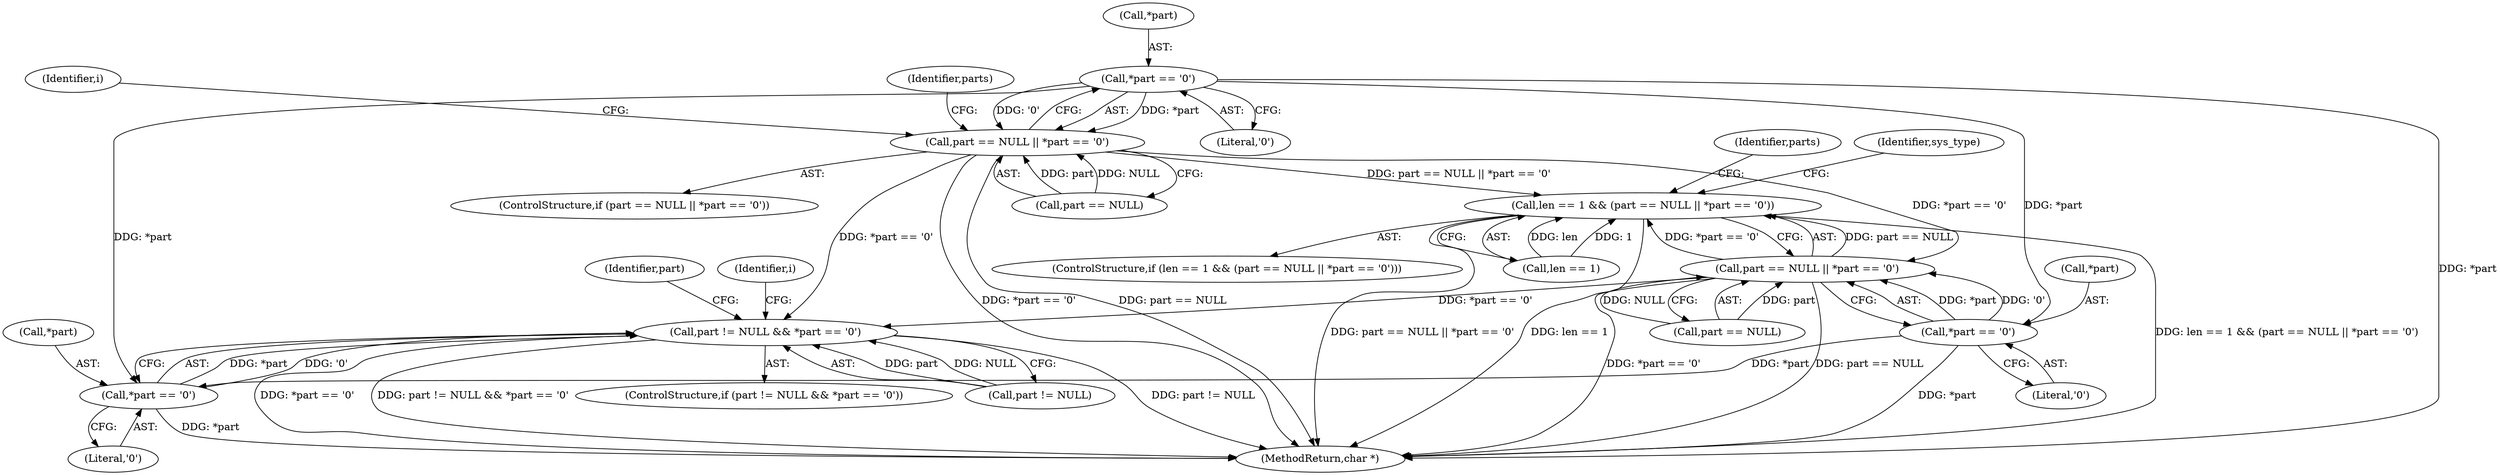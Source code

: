 digraph "0_mstdlib_db124b8f607dd0a40a9aef2d4d468fad433522a7_5@pointer" {
"1000164" [label="(Call,*part == '\0')"];
"1000160" [label="(Call,part == NULL || *part == '\0')"];
"1000182" [label="(Call,len == 1 && (part == NULL || *part == '\0'))"];
"1000186" [label="(Call,part == NULL || *part == '\0')"];
"1000231" [label="(Call,part != NULL && *part == '\0')"];
"1000190" [label="(Call,*part == '\0')"];
"1000235" [label="(Call,*part == '\0')"];
"1000236" [label="(Call,*part)"];
"1000186" [label="(Call,part == NULL || *part == '\0')"];
"1000230" [label="(ControlStructure,if (part != NULL && *part == '\0'))"];
"1000161" [label="(Call,part == NULL)"];
"1000181" [label="(ControlStructure,if (len == 1 && (part == NULL || *part == '\0')))"];
"1000160" [label="(Call,part == NULL || *part == '\0')"];
"1000159" [label="(ControlStructure,if (part == NULL || *part == '\0'))"];
"1000231" [label="(Call,part != NULL && *part == '\0')"];
"1000191" [label="(Call,*part)"];
"1000235" [label="(Call,*part == '\0')"];
"1000183" [label="(Call,len == 1)"];
"1000190" [label="(Call,*part == '\0')"];
"1000280" [label="(MethodReturn,char *)"];
"1000258" [label="(Identifier,part)"];
"1000165" [label="(Call,*part)"];
"1000193" [label="(Literal,'\0')"];
"1000182" [label="(Call,len == 1 && (part == NULL || *part == '\0'))"];
"1000167" [label="(Literal,'\0')"];
"1000152" [label="(Identifier,i)"];
"1000238" [label="(Literal,'\0')"];
"1000242" [label="(Identifier,i)"];
"1000170" [label="(Identifier,parts)"];
"1000196" [label="(Identifier,parts)"];
"1000232" [label="(Call,part != NULL)"];
"1000187" [label="(Call,part == NULL)"];
"1000211" [label="(Identifier,sys_type)"];
"1000164" [label="(Call,*part == '\0')"];
"1000164" -> "1000160"  [label="AST: "];
"1000164" -> "1000167"  [label="CFG: "];
"1000165" -> "1000164"  [label="AST: "];
"1000167" -> "1000164"  [label="AST: "];
"1000160" -> "1000164"  [label="CFG: "];
"1000164" -> "1000280"  [label="DDG: *part"];
"1000164" -> "1000160"  [label="DDG: *part"];
"1000164" -> "1000160"  [label="DDG: '\0'"];
"1000164" -> "1000190"  [label="DDG: *part"];
"1000164" -> "1000235"  [label="DDG: *part"];
"1000160" -> "1000159"  [label="AST: "];
"1000160" -> "1000161"  [label="CFG: "];
"1000161" -> "1000160"  [label="AST: "];
"1000170" -> "1000160"  [label="CFG: "];
"1000152" -> "1000160"  [label="CFG: "];
"1000160" -> "1000280"  [label="DDG: *part == '\0'"];
"1000160" -> "1000280"  [label="DDG: part == NULL"];
"1000161" -> "1000160"  [label="DDG: part"];
"1000161" -> "1000160"  [label="DDG: NULL"];
"1000160" -> "1000182"  [label="DDG: part == NULL || *part == '\0'"];
"1000160" -> "1000186"  [label="DDG: *part == '\0'"];
"1000160" -> "1000231"  [label="DDG: *part == '\0'"];
"1000182" -> "1000181"  [label="AST: "];
"1000182" -> "1000183"  [label="CFG: "];
"1000182" -> "1000186"  [label="CFG: "];
"1000183" -> "1000182"  [label="AST: "];
"1000186" -> "1000182"  [label="AST: "];
"1000196" -> "1000182"  [label="CFG: "];
"1000211" -> "1000182"  [label="CFG: "];
"1000182" -> "1000280"  [label="DDG: len == 1 && (part == NULL || *part == '\0')"];
"1000182" -> "1000280"  [label="DDG: part == NULL || *part == '\0'"];
"1000182" -> "1000280"  [label="DDG: len == 1"];
"1000183" -> "1000182"  [label="DDG: len"];
"1000183" -> "1000182"  [label="DDG: 1"];
"1000186" -> "1000182"  [label="DDG: part == NULL"];
"1000186" -> "1000182"  [label="DDG: *part == '\0'"];
"1000186" -> "1000187"  [label="CFG: "];
"1000186" -> "1000190"  [label="CFG: "];
"1000187" -> "1000186"  [label="AST: "];
"1000190" -> "1000186"  [label="AST: "];
"1000186" -> "1000280"  [label="DDG: part == NULL"];
"1000186" -> "1000280"  [label="DDG: *part == '\0'"];
"1000187" -> "1000186"  [label="DDG: part"];
"1000187" -> "1000186"  [label="DDG: NULL"];
"1000190" -> "1000186"  [label="DDG: *part"];
"1000190" -> "1000186"  [label="DDG: '\0'"];
"1000186" -> "1000231"  [label="DDG: *part == '\0'"];
"1000231" -> "1000230"  [label="AST: "];
"1000231" -> "1000232"  [label="CFG: "];
"1000231" -> "1000235"  [label="CFG: "];
"1000232" -> "1000231"  [label="AST: "];
"1000235" -> "1000231"  [label="AST: "];
"1000242" -> "1000231"  [label="CFG: "];
"1000258" -> "1000231"  [label="CFG: "];
"1000231" -> "1000280"  [label="DDG: *part == '\0'"];
"1000231" -> "1000280"  [label="DDG: part != NULL && *part == '\0'"];
"1000231" -> "1000280"  [label="DDG: part != NULL"];
"1000232" -> "1000231"  [label="DDG: part"];
"1000232" -> "1000231"  [label="DDG: NULL"];
"1000235" -> "1000231"  [label="DDG: *part"];
"1000235" -> "1000231"  [label="DDG: '\0'"];
"1000190" -> "1000193"  [label="CFG: "];
"1000191" -> "1000190"  [label="AST: "];
"1000193" -> "1000190"  [label="AST: "];
"1000190" -> "1000280"  [label="DDG: *part"];
"1000190" -> "1000235"  [label="DDG: *part"];
"1000235" -> "1000238"  [label="CFG: "];
"1000236" -> "1000235"  [label="AST: "];
"1000238" -> "1000235"  [label="AST: "];
"1000235" -> "1000280"  [label="DDG: *part"];
}
